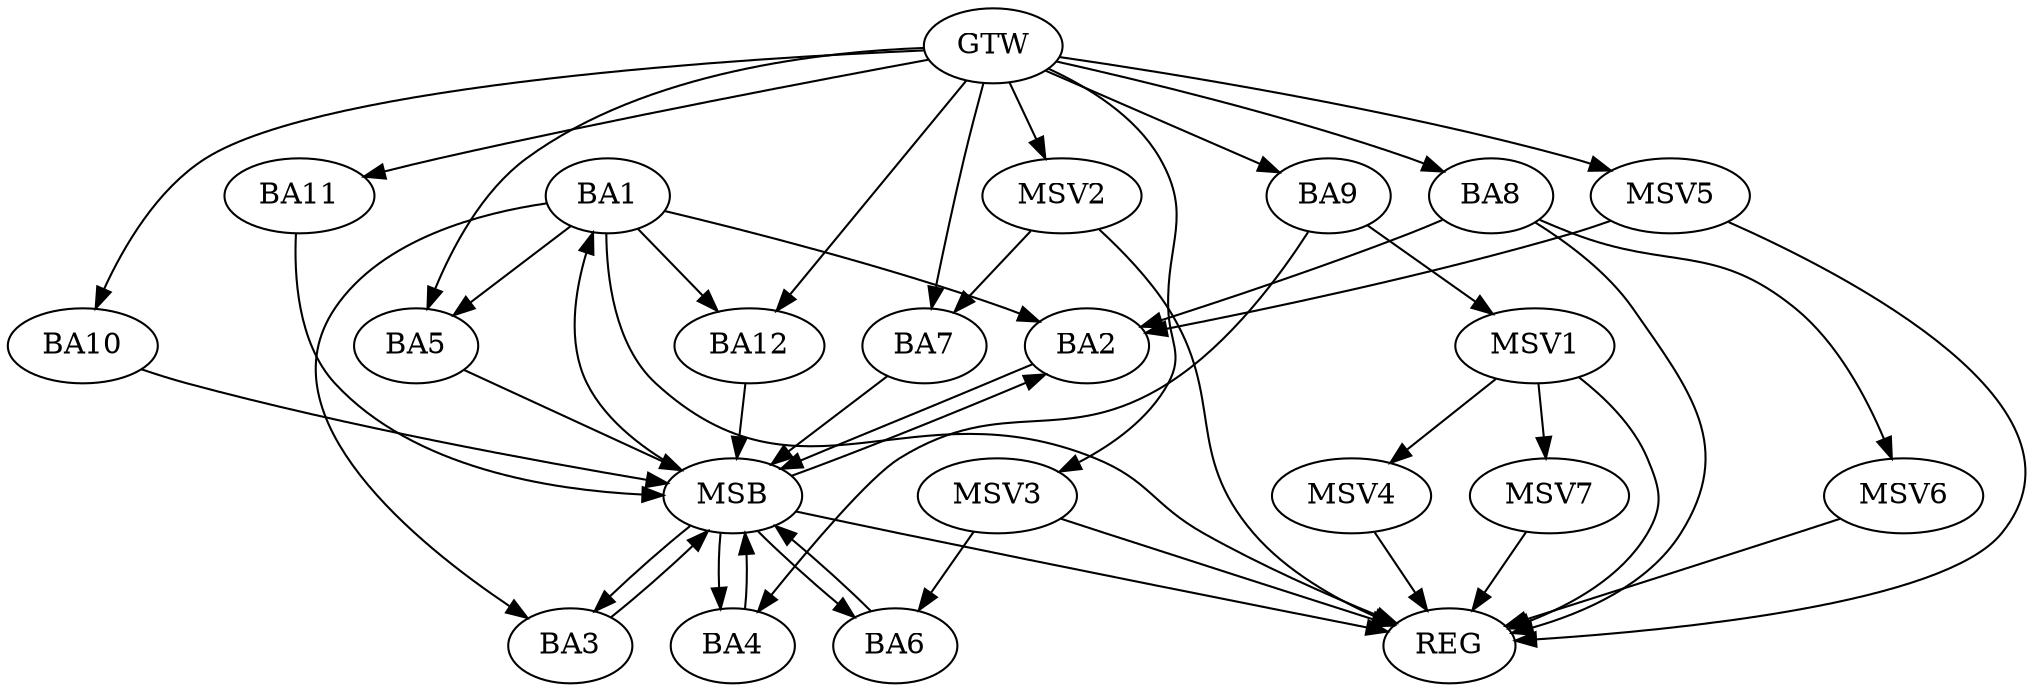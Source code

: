 strict digraph G {
  BA1 [ label="BA1" ];
  BA2 [ label="BA2" ];
  BA3 [ label="BA3" ];
  BA4 [ label="BA4" ];
  BA5 [ label="BA5" ];
  BA6 [ label="BA6" ];
  BA7 [ label="BA7" ];
  BA8 [ label="BA8" ];
  BA9 [ label="BA9" ];
  BA10 [ label="BA10" ];
  BA11 [ label="BA11" ];
  BA12 [ label="BA12" ];
  GTW [ label="GTW" ];
  REG [ label="REG" ];
  MSB [ label="MSB" ];
  MSV1 [ label="MSV1" ];
  MSV2 [ label="MSV2" ];
  MSV3 [ label="MSV3" ];
  MSV4 [ label="MSV4" ];
  MSV5 [ label="MSV5" ];
  MSV6 [ label="MSV6" ];
  MSV7 [ label="MSV7" ];
  BA1 -> BA2;
  BA8 -> BA2;
  BA9 -> BA4;
  GTW -> BA5;
  GTW -> BA7;
  GTW -> BA8;
  GTW -> BA9;
  GTW -> BA10;
  GTW -> BA11;
  GTW -> BA12;
  BA1 -> REG;
  BA8 -> REG;
  BA2 -> MSB;
  MSB -> BA1;
  MSB -> REG;
  BA3 -> MSB;
  MSB -> BA2;
  BA4 -> MSB;
  BA5 -> MSB;
  MSB -> BA4;
  BA6 -> MSB;
  MSB -> BA3;
  BA7 -> MSB;
  MSB -> BA6;
  BA10 -> MSB;
  BA11 -> MSB;
  BA12 -> MSB;
  BA1 -> BA5;
  BA1 -> BA12;
  BA1 -> BA3;
  BA9 -> MSV1;
  MSV1 -> REG;
  MSV2 -> BA7;
  GTW -> MSV2;
  MSV2 -> REG;
  MSV3 -> BA6;
  GTW -> MSV3;
  MSV3 -> REG;
  MSV1 -> MSV4;
  MSV4 -> REG;
  MSV5 -> BA2;
  GTW -> MSV5;
  MSV5 -> REG;
  BA8 -> MSV6;
  MSV6 -> REG;
  MSV1 -> MSV7;
  MSV7 -> REG;
}
